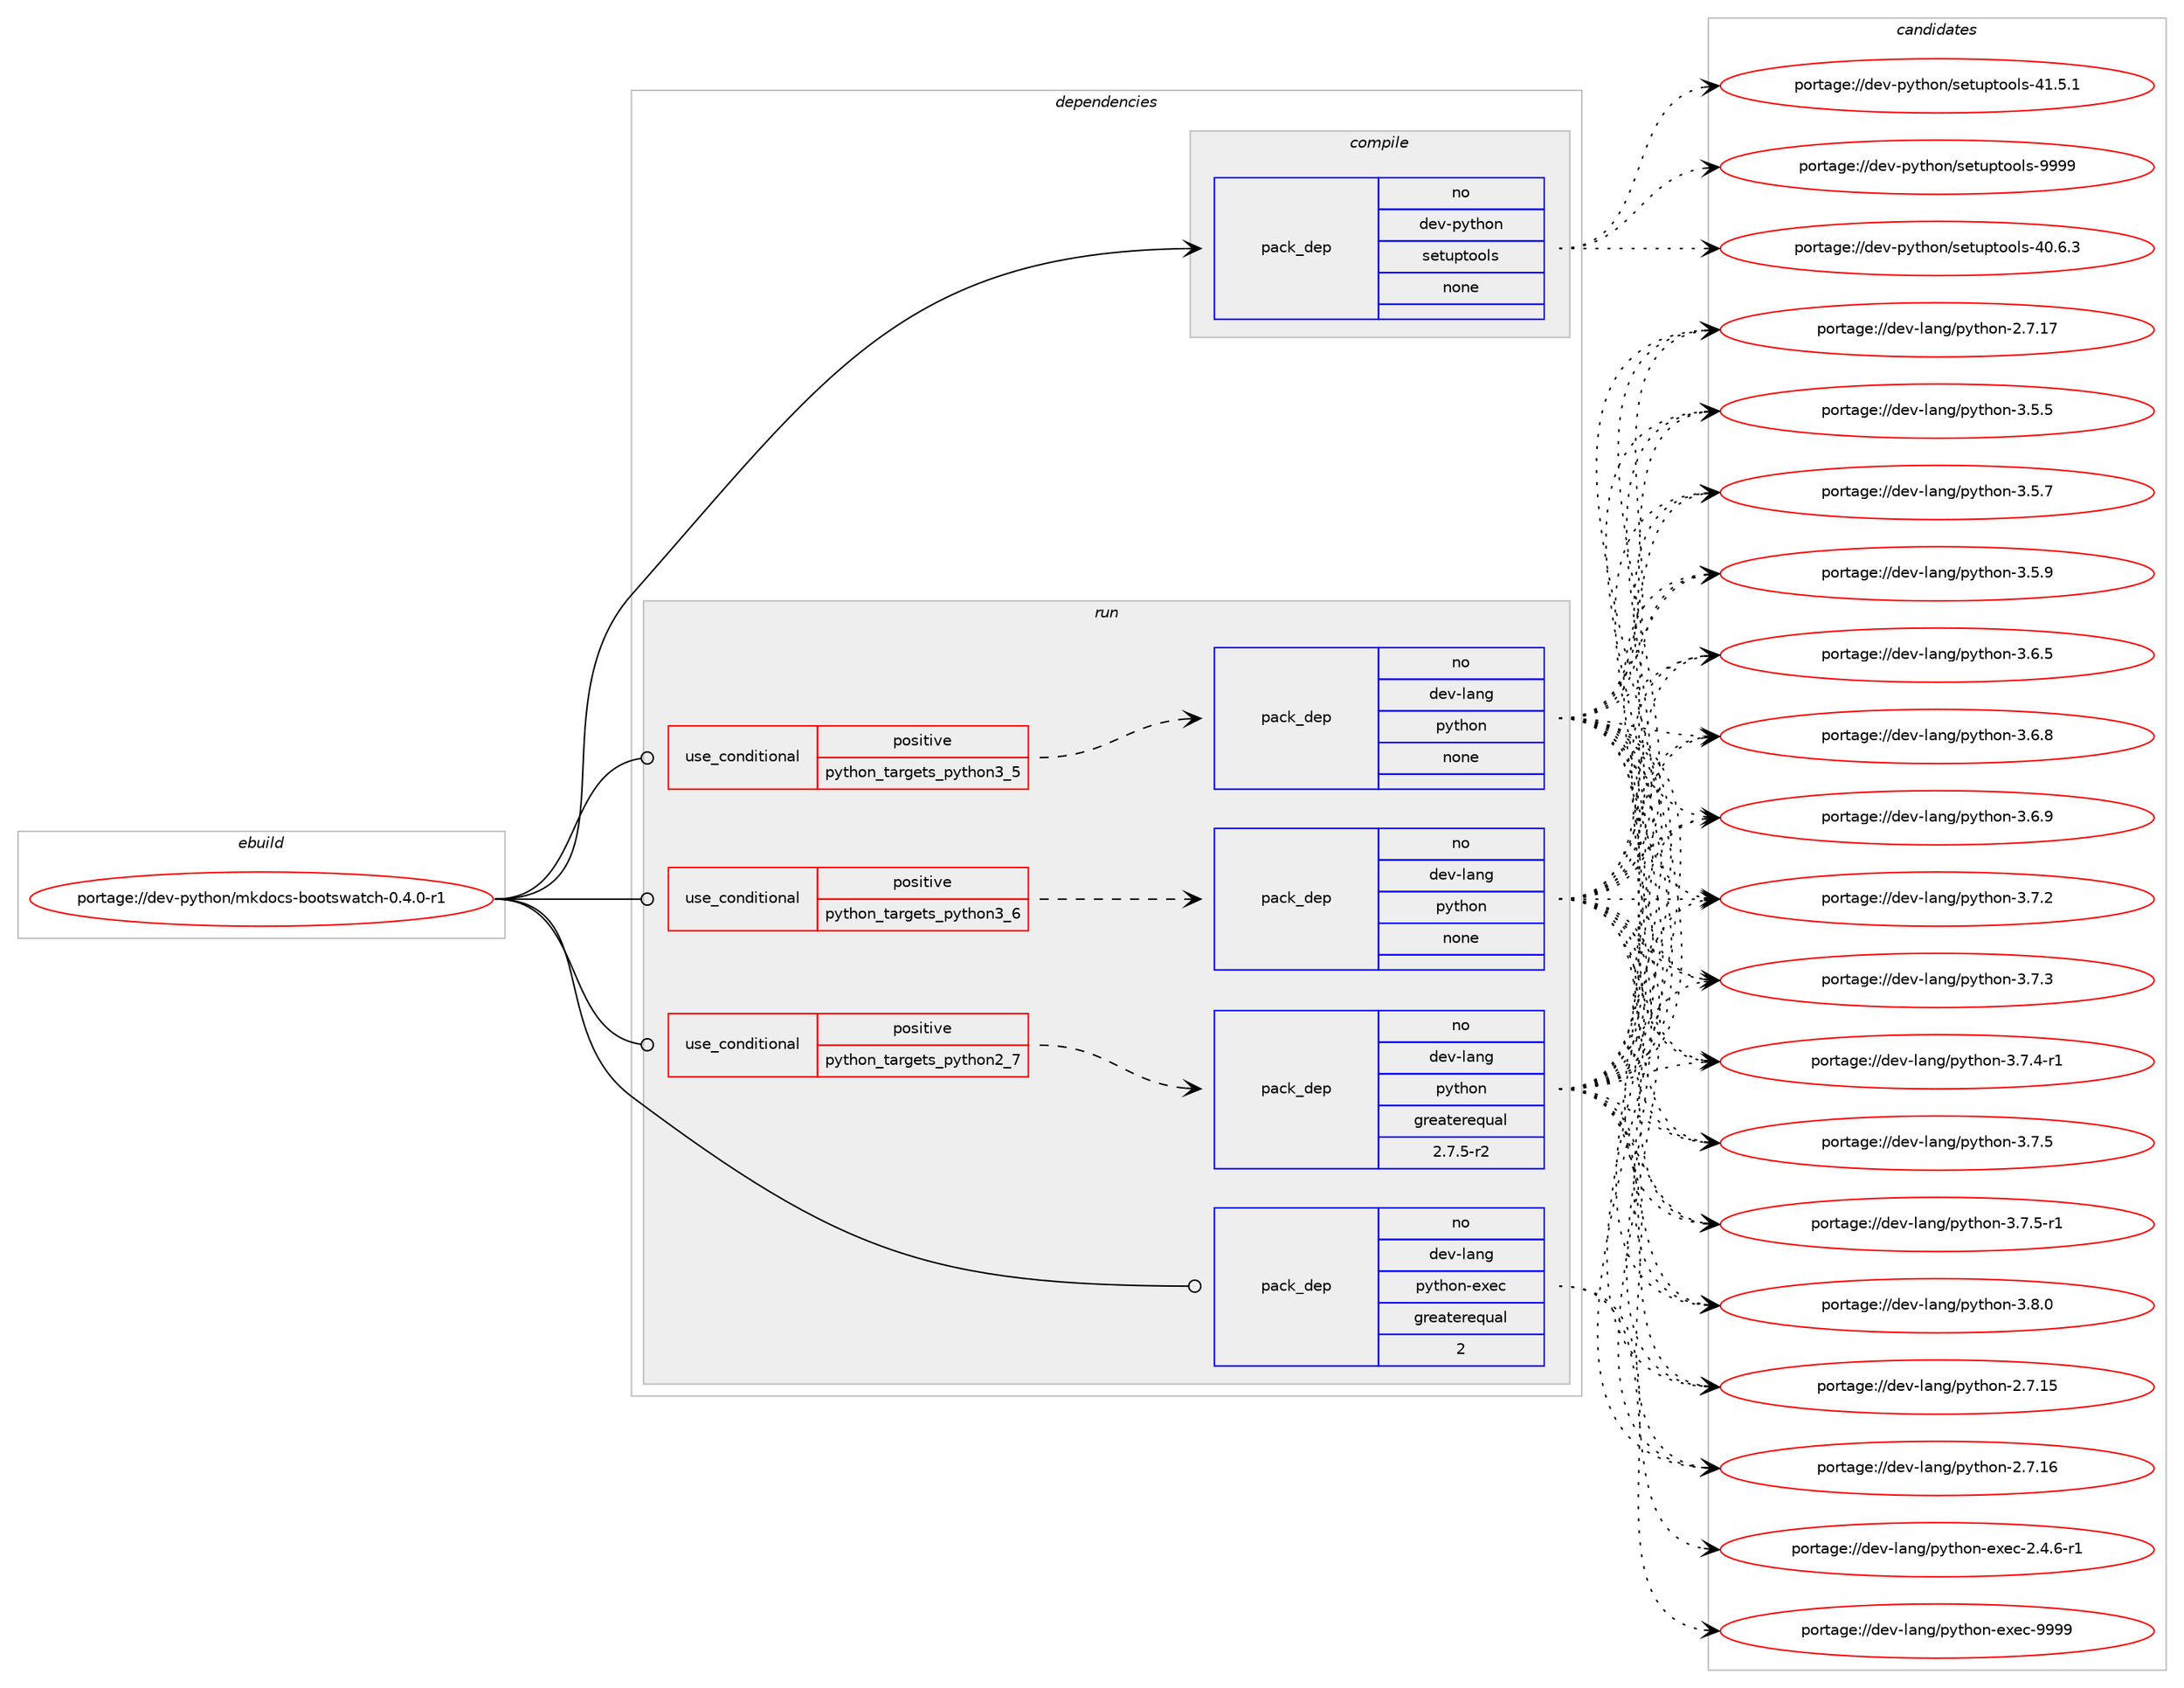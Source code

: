 digraph prolog {

# *************
# Graph options
# *************

newrank=true;
concentrate=true;
compound=true;
graph [rankdir=LR,fontname=Helvetica,fontsize=10,ranksep=1.5];#, ranksep=2.5, nodesep=0.2];
edge  [arrowhead=vee];
node  [fontname=Helvetica,fontsize=10];

# **********
# The ebuild
# **********

subgraph cluster_leftcol {
color=gray;
rank=same;
label=<<i>ebuild</i>>;
id [label="portage://dev-python/mkdocs-bootswatch-0.4.0-r1", color=red, width=4, href="../dev-python/mkdocs-bootswatch-0.4.0-r1.svg"];
}

# ****************
# The dependencies
# ****************

subgraph cluster_midcol {
color=gray;
label=<<i>dependencies</i>>;
subgraph cluster_compile {
fillcolor="#eeeeee";
style=filled;
label=<<i>compile</i>>;
subgraph pack114463 {
dependency149617 [label=<<TABLE BORDER="0" CELLBORDER="1" CELLSPACING="0" CELLPADDING="4" WIDTH="220"><TR><TD ROWSPAN="6" CELLPADDING="30">pack_dep</TD></TR><TR><TD WIDTH="110">no</TD></TR><TR><TD>dev-python</TD></TR><TR><TD>setuptools</TD></TR><TR><TD>none</TD></TR><TR><TD></TD></TR></TABLE>>, shape=none, color=blue];
}
id:e -> dependency149617:w [weight=20,style="solid",arrowhead="vee"];
}
subgraph cluster_compileandrun {
fillcolor="#eeeeee";
style=filled;
label=<<i>compile and run</i>>;
}
subgraph cluster_run {
fillcolor="#eeeeee";
style=filled;
label=<<i>run</i>>;
subgraph cond31828 {
dependency149618 [label=<<TABLE BORDER="0" CELLBORDER="1" CELLSPACING="0" CELLPADDING="4"><TR><TD ROWSPAN="3" CELLPADDING="10">use_conditional</TD></TR><TR><TD>positive</TD></TR><TR><TD>python_targets_python2_7</TD></TR></TABLE>>, shape=none, color=red];
subgraph pack114464 {
dependency149619 [label=<<TABLE BORDER="0" CELLBORDER="1" CELLSPACING="0" CELLPADDING="4" WIDTH="220"><TR><TD ROWSPAN="6" CELLPADDING="30">pack_dep</TD></TR><TR><TD WIDTH="110">no</TD></TR><TR><TD>dev-lang</TD></TR><TR><TD>python</TD></TR><TR><TD>greaterequal</TD></TR><TR><TD>2.7.5-r2</TD></TR></TABLE>>, shape=none, color=blue];
}
dependency149618:e -> dependency149619:w [weight=20,style="dashed",arrowhead="vee"];
}
id:e -> dependency149618:w [weight=20,style="solid",arrowhead="odot"];
subgraph cond31829 {
dependency149620 [label=<<TABLE BORDER="0" CELLBORDER="1" CELLSPACING="0" CELLPADDING="4"><TR><TD ROWSPAN="3" CELLPADDING="10">use_conditional</TD></TR><TR><TD>positive</TD></TR><TR><TD>python_targets_python3_5</TD></TR></TABLE>>, shape=none, color=red];
subgraph pack114465 {
dependency149621 [label=<<TABLE BORDER="0" CELLBORDER="1" CELLSPACING="0" CELLPADDING="4" WIDTH="220"><TR><TD ROWSPAN="6" CELLPADDING="30">pack_dep</TD></TR><TR><TD WIDTH="110">no</TD></TR><TR><TD>dev-lang</TD></TR><TR><TD>python</TD></TR><TR><TD>none</TD></TR><TR><TD></TD></TR></TABLE>>, shape=none, color=blue];
}
dependency149620:e -> dependency149621:w [weight=20,style="dashed",arrowhead="vee"];
}
id:e -> dependency149620:w [weight=20,style="solid",arrowhead="odot"];
subgraph cond31830 {
dependency149622 [label=<<TABLE BORDER="0" CELLBORDER="1" CELLSPACING="0" CELLPADDING="4"><TR><TD ROWSPAN="3" CELLPADDING="10">use_conditional</TD></TR><TR><TD>positive</TD></TR><TR><TD>python_targets_python3_6</TD></TR></TABLE>>, shape=none, color=red];
subgraph pack114466 {
dependency149623 [label=<<TABLE BORDER="0" CELLBORDER="1" CELLSPACING="0" CELLPADDING="4" WIDTH="220"><TR><TD ROWSPAN="6" CELLPADDING="30">pack_dep</TD></TR><TR><TD WIDTH="110">no</TD></TR><TR><TD>dev-lang</TD></TR><TR><TD>python</TD></TR><TR><TD>none</TD></TR><TR><TD></TD></TR></TABLE>>, shape=none, color=blue];
}
dependency149622:e -> dependency149623:w [weight=20,style="dashed",arrowhead="vee"];
}
id:e -> dependency149622:w [weight=20,style="solid",arrowhead="odot"];
subgraph pack114467 {
dependency149624 [label=<<TABLE BORDER="0" CELLBORDER="1" CELLSPACING="0" CELLPADDING="4" WIDTH="220"><TR><TD ROWSPAN="6" CELLPADDING="30">pack_dep</TD></TR><TR><TD WIDTH="110">no</TD></TR><TR><TD>dev-lang</TD></TR><TR><TD>python-exec</TD></TR><TR><TD>greaterequal</TD></TR><TR><TD>2</TD></TR></TABLE>>, shape=none, color=blue];
}
id:e -> dependency149624:w [weight=20,style="solid",arrowhead="odot"];
}
}

# **************
# The candidates
# **************

subgraph cluster_choices {
rank=same;
color=gray;
label=<<i>candidates</i>>;

subgraph choice114463 {
color=black;
nodesep=1;
choiceportage100101118451121211161041111104711510111611711211611111110811545524846544651 [label="portage://dev-python/setuptools-40.6.3", color=red, width=4,href="../dev-python/setuptools-40.6.3.svg"];
choiceportage100101118451121211161041111104711510111611711211611111110811545524946534649 [label="portage://dev-python/setuptools-41.5.1", color=red, width=4,href="../dev-python/setuptools-41.5.1.svg"];
choiceportage10010111845112121116104111110471151011161171121161111111081154557575757 [label="portage://dev-python/setuptools-9999", color=red, width=4,href="../dev-python/setuptools-9999.svg"];
dependency149617:e -> choiceportage100101118451121211161041111104711510111611711211611111110811545524846544651:w [style=dotted,weight="100"];
dependency149617:e -> choiceportage100101118451121211161041111104711510111611711211611111110811545524946534649:w [style=dotted,weight="100"];
dependency149617:e -> choiceportage10010111845112121116104111110471151011161171121161111111081154557575757:w [style=dotted,weight="100"];
}
subgraph choice114464 {
color=black;
nodesep=1;
choiceportage10010111845108971101034711212111610411111045504655464953 [label="portage://dev-lang/python-2.7.15", color=red, width=4,href="../dev-lang/python-2.7.15.svg"];
choiceportage10010111845108971101034711212111610411111045504655464954 [label="portage://dev-lang/python-2.7.16", color=red, width=4,href="../dev-lang/python-2.7.16.svg"];
choiceportage10010111845108971101034711212111610411111045504655464955 [label="portage://dev-lang/python-2.7.17", color=red, width=4,href="../dev-lang/python-2.7.17.svg"];
choiceportage100101118451089711010347112121116104111110455146534653 [label="portage://dev-lang/python-3.5.5", color=red, width=4,href="../dev-lang/python-3.5.5.svg"];
choiceportage100101118451089711010347112121116104111110455146534655 [label="portage://dev-lang/python-3.5.7", color=red, width=4,href="../dev-lang/python-3.5.7.svg"];
choiceportage100101118451089711010347112121116104111110455146534657 [label="portage://dev-lang/python-3.5.9", color=red, width=4,href="../dev-lang/python-3.5.9.svg"];
choiceportage100101118451089711010347112121116104111110455146544653 [label="portage://dev-lang/python-3.6.5", color=red, width=4,href="../dev-lang/python-3.6.5.svg"];
choiceportage100101118451089711010347112121116104111110455146544656 [label="portage://dev-lang/python-3.6.8", color=red, width=4,href="../dev-lang/python-3.6.8.svg"];
choiceportage100101118451089711010347112121116104111110455146544657 [label="portage://dev-lang/python-3.6.9", color=red, width=4,href="../dev-lang/python-3.6.9.svg"];
choiceportage100101118451089711010347112121116104111110455146554650 [label="portage://dev-lang/python-3.7.2", color=red, width=4,href="../dev-lang/python-3.7.2.svg"];
choiceportage100101118451089711010347112121116104111110455146554651 [label="portage://dev-lang/python-3.7.3", color=red, width=4,href="../dev-lang/python-3.7.3.svg"];
choiceportage1001011184510897110103471121211161041111104551465546524511449 [label="portage://dev-lang/python-3.7.4-r1", color=red, width=4,href="../dev-lang/python-3.7.4-r1.svg"];
choiceportage100101118451089711010347112121116104111110455146554653 [label="portage://dev-lang/python-3.7.5", color=red, width=4,href="../dev-lang/python-3.7.5.svg"];
choiceportage1001011184510897110103471121211161041111104551465546534511449 [label="portage://dev-lang/python-3.7.5-r1", color=red, width=4,href="../dev-lang/python-3.7.5-r1.svg"];
choiceportage100101118451089711010347112121116104111110455146564648 [label="portage://dev-lang/python-3.8.0", color=red, width=4,href="../dev-lang/python-3.8.0.svg"];
dependency149619:e -> choiceportage10010111845108971101034711212111610411111045504655464953:w [style=dotted,weight="100"];
dependency149619:e -> choiceportage10010111845108971101034711212111610411111045504655464954:w [style=dotted,weight="100"];
dependency149619:e -> choiceportage10010111845108971101034711212111610411111045504655464955:w [style=dotted,weight="100"];
dependency149619:e -> choiceportage100101118451089711010347112121116104111110455146534653:w [style=dotted,weight="100"];
dependency149619:e -> choiceportage100101118451089711010347112121116104111110455146534655:w [style=dotted,weight="100"];
dependency149619:e -> choiceportage100101118451089711010347112121116104111110455146534657:w [style=dotted,weight="100"];
dependency149619:e -> choiceportage100101118451089711010347112121116104111110455146544653:w [style=dotted,weight="100"];
dependency149619:e -> choiceportage100101118451089711010347112121116104111110455146544656:w [style=dotted,weight="100"];
dependency149619:e -> choiceportage100101118451089711010347112121116104111110455146544657:w [style=dotted,weight="100"];
dependency149619:e -> choiceportage100101118451089711010347112121116104111110455146554650:w [style=dotted,weight="100"];
dependency149619:e -> choiceportage100101118451089711010347112121116104111110455146554651:w [style=dotted,weight="100"];
dependency149619:e -> choiceportage1001011184510897110103471121211161041111104551465546524511449:w [style=dotted,weight="100"];
dependency149619:e -> choiceportage100101118451089711010347112121116104111110455146554653:w [style=dotted,weight="100"];
dependency149619:e -> choiceportage1001011184510897110103471121211161041111104551465546534511449:w [style=dotted,weight="100"];
dependency149619:e -> choiceportage100101118451089711010347112121116104111110455146564648:w [style=dotted,weight="100"];
}
subgraph choice114465 {
color=black;
nodesep=1;
choiceportage10010111845108971101034711212111610411111045504655464953 [label="portage://dev-lang/python-2.7.15", color=red, width=4,href="../dev-lang/python-2.7.15.svg"];
choiceportage10010111845108971101034711212111610411111045504655464954 [label="portage://dev-lang/python-2.7.16", color=red, width=4,href="../dev-lang/python-2.7.16.svg"];
choiceportage10010111845108971101034711212111610411111045504655464955 [label="portage://dev-lang/python-2.7.17", color=red, width=4,href="../dev-lang/python-2.7.17.svg"];
choiceportage100101118451089711010347112121116104111110455146534653 [label="portage://dev-lang/python-3.5.5", color=red, width=4,href="../dev-lang/python-3.5.5.svg"];
choiceportage100101118451089711010347112121116104111110455146534655 [label="portage://dev-lang/python-3.5.7", color=red, width=4,href="../dev-lang/python-3.5.7.svg"];
choiceportage100101118451089711010347112121116104111110455146534657 [label="portage://dev-lang/python-3.5.9", color=red, width=4,href="../dev-lang/python-3.5.9.svg"];
choiceportage100101118451089711010347112121116104111110455146544653 [label="portage://dev-lang/python-3.6.5", color=red, width=4,href="../dev-lang/python-3.6.5.svg"];
choiceportage100101118451089711010347112121116104111110455146544656 [label="portage://dev-lang/python-3.6.8", color=red, width=4,href="../dev-lang/python-3.6.8.svg"];
choiceportage100101118451089711010347112121116104111110455146544657 [label="portage://dev-lang/python-3.6.9", color=red, width=4,href="../dev-lang/python-3.6.9.svg"];
choiceportage100101118451089711010347112121116104111110455146554650 [label="portage://dev-lang/python-3.7.2", color=red, width=4,href="../dev-lang/python-3.7.2.svg"];
choiceportage100101118451089711010347112121116104111110455146554651 [label="portage://dev-lang/python-3.7.3", color=red, width=4,href="../dev-lang/python-3.7.3.svg"];
choiceportage1001011184510897110103471121211161041111104551465546524511449 [label="portage://dev-lang/python-3.7.4-r1", color=red, width=4,href="../dev-lang/python-3.7.4-r1.svg"];
choiceportage100101118451089711010347112121116104111110455146554653 [label="portage://dev-lang/python-3.7.5", color=red, width=4,href="../dev-lang/python-3.7.5.svg"];
choiceportage1001011184510897110103471121211161041111104551465546534511449 [label="portage://dev-lang/python-3.7.5-r1", color=red, width=4,href="../dev-lang/python-3.7.5-r1.svg"];
choiceportage100101118451089711010347112121116104111110455146564648 [label="portage://dev-lang/python-3.8.0", color=red, width=4,href="../dev-lang/python-3.8.0.svg"];
dependency149621:e -> choiceportage10010111845108971101034711212111610411111045504655464953:w [style=dotted,weight="100"];
dependency149621:e -> choiceportage10010111845108971101034711212111610411111045504655464954:w [style=dotted,weight="100"];
dependency149621:e -> choiceportage10010111845108971101034711212111610411111045504655464955:w [style=dotted,weight="100"];
dependency149621:e -> choiceportage100101118451089711010347112121116104111110455146534653:w [style=dotted,weight="100"];
dependency149621:e -> choiceportage100101118451089711010347112121116104111110455146534655:w [style=dotted,weight="100"];
dependency149621:e -> choiceportage100101118451089711010347112121116104111110455146534657:w [style=dotted,weight="100"];
dependency149621:e -> choiceportage100101118451089711010347112121116104111110455146544653:w [style=dotted,weight="100"];
dependency149621:e -> choiceportage100101118451089711010347112121116104111110455146544656:w [style=dotted,weight="100"];
dependency149621:e -> choiceportage100101118451089711010347112121116104111110455146544657:w [style=dotted,weight="100"];
dependency149621:e -> choiceportage100101118451089711010347112121116104111110455146554650:w [style=dotted,weight="100"];
dependency149621:e -> choiceportage100101118451089711010347112121116104111110455146554651:w [style=dotted,weight="100"];
dependency149621:e -> choiceportage1001011184510897110103471121211161041111104551465546524511449:w [style=dotted,weight="100"];
dependency149621:e -> choiceportage100101118451089711010347112121116104111110455146554653:w [style=dotted,weight="100"];
dependency149621:e -> choiceportage1001011184510897110103471121211161041111104551465546534511449:w [style=dotted,weight="100"];
dependency149621:e -> choiceportage100101118451089711010347112121116104111110455146564648:w [style=dotted,weight="100"];
}
subgraph choice114466 {
color=black;
nodesep=1;
choiceportage10010111845108971101034711212111610411111045504655464953 [label="portage://dev-lang/python-2.7.15", color=red, width=4,href="../dev-lang/python-2.7.15.svg"];
choiceportage10010111845108971101034711212111610411111045504655464954 [label="portage://dev-lang/python-2.7.16", color=red, width=4,href="../dev-lang/python-2.7.16.svg"];
choiceportage10010111845108971101034711212111610411111045504655464955 [label="portage://dev-lang/python-2.7.17", color=red, width=4,href="../dev-lang/python-2.7.17.svg"];
choiceportage100101118451089711010347112121116104111110455146534653 [label="portage://dev-lang/python-3.5.5", color=red, width=4,href="../dev-lang/python-3.5.5.svg"];
choiceportage100101118451089711010347112121116104111110455146534655 [label="portage://dev-lang/python-3.5.7", color=red, width=4,href="../dev-lang/python-3.5.7.svg"];
choiceportage100101118451089711010347112121116104111110455146534657 [label="portage://dev-lang/python-3.5.9", color=red, width=4,href="../dev-lang/python-3.5.9.svg"];
choiceportage100101118451089711010347112121116104111110455146544653 [label="portage://dev-lang/python-3.6.5", color=red, width=4,href="../dev-lang/python-3.6.5.svg"];
choiceportage100101118451089711010347112121116104111110455146544656 [label="portage://dev-lang/python-3.6.8", color=red, width=4,href="../dev-lang/python-3.6.8.svg"];
choiceportage100101118451089711010347112121116104111110455146544657 [label="portage://dev-lang/python-3.6.9", color=red, width=4,href="../dev-lang/python-3.6.9.svg"];
choiceportage100101118451089711010347112121116104111110455146554650 [label="portage://dev-lang/python-3.7.2", color=red, width=4,href="../dev-lang/python-3.7.2.svg"];
choiceportage100101118451089711010347112121116104111110455146554651 [label="portage://dev-lang/python-3.7.3", color=red, width=4,href="../dev-lang/python-3.7.3.svg"];
choiceportage1001011184510897110103471121211161041111104551465546524511449 [label="portage://dev-lang/python-3.7.4-r1", color=red, width=4,href="../dev-lang/python-3.7.4-r1.svg"];
choiceportage100101118451089711010347112121116104111110455146554653 [label="portage://dev-lang/python-3.7.5", color=red, width=4,href="../dev-lang/python-3.7.5.svg"];
choiceportage1001011184510897110103471121211161041111104551465546534511449 [label="portage://dev-lang/python-3.7.5-r1", color=red, width=4,href="../dev-lang/python-3.7.5-r1.svg"];
choiceportage100101118451089711010347112121116104111110455146564648 [label="portage://dev-lang/python-3.8.0", color=red, width=4,href="../dev-lang/python-3.8.0.svg"];
dependency149623:e -> choiceportage10010111845108971101034711212111610411111045504655464953:w [style=dotted,weight="100"];
dependency149623:e -> choiceportage10010111845108971101034711212111610411111045504655464954:w [style=dotted,weight="100"];
dependency149623:e -> choiceportage10010111845108971101034711212111610411111045504655464955:w [style=dotted,weight="100"];
dependency149623:e -> choiceportage100101118451089711010347112121116104111110455146534653:w [style=dotted,weight="100"];
dependency149623:e -> choiceportage100101118451089711010347112121116104111110455146534655:w [style=dotted,weight="100"];
dependency149623:e -> choiceportage100101118451089711010347112121116104111110455146534657:w [style=dotted,weight="100"];
dependency149623:e -> choiceportage100101118451089711010347112121116104111110455146544653:w [style=dotted,weight="100"];
dependency149623:e -> choiceportage100101118451089711010347112121116104111110455146544656:w [style=dotted,weight="100"];
dependency149623:e -> choiceportage100101118451089711010347112121116104111110455146544657:w [style=dotted,weight="100"];
dependency149623:e -> choiceportage100101118451089711010347112121116104111110455146554650:w [style=dotted,weight="100"];
dependency149623:e -> choiceportage100101118451089711010347112121116104111110455146554651:w [style=dotted,weight="100"];
dependency149623:e -> choiceportage1001011184510897110103471121211161041111104551465546524511449:w [style=dotted,weight="100"];
dependency149623:e -> choiceportage100101118451089711010347112121116104111110455146554653:w [style=dotted,weight="100"];
dependency149623:e -> choiceportage1001011184510897110103471121211161041111104551465546534511449:w [style=dotted,weight="100"];
dependency149623:e -> choiceportage100101118451089711010347112121116104111110455146564648:w [style=dotted,weight="100"];
}
subgraph choice114467 {
color=black;
nodesep=1;
choiceportage10010111845108971101034711212111610411111045101120101994550465246544511449 [label="portage://dev-lang/python-exec-2.4.6-r1", color=red, width=4,href="../dev-lang/python-exec-2.4.6-r1.svg"];
choiceportage10010111845108971101034711212111610411111045101120101994557575757 [label="portage://dev-lang/python-exec-9999", color=red, width=4,href="../dev-lang/python-exec-9999.svg"];
dependency149624:e -> choiceportage10010111845108971101034711212111610411111045101120101994550465246544511449:w [style=dotted,weight="100"];
dependency149624:e -> choiceportage10010111845108971101034711212111610411111045101120101994557575757:w [style=dotted,weight="100"];
}
}

}
